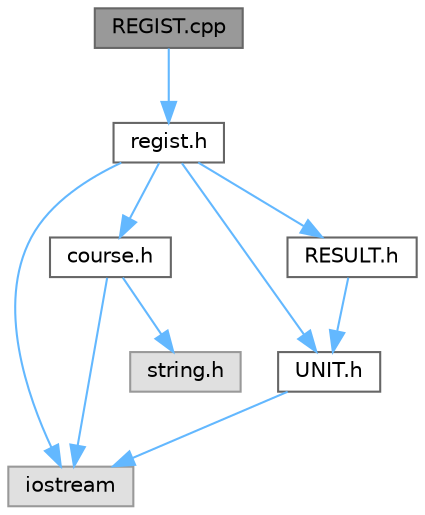 digraph "REGIST.cpp"
{
 // LATEX_PDF_SIZE
  bgcolor="transparent";
  edge [fontname=Helvetica,fontsize=10,labelfontname=Helvetica,labelfontsize=10];
  node [fontname=Helvetica,fontsize=10,shape=box,height=0.2,width=0.4];
  Node1 [label="REGIST.cpp",height=0.2,width=0.4,color="gray40", fillcolor="grey60", style="filled", fontcolor="black",tooltip=" "];
  Node1 -> Node2 [color="steelblue1",style="solid"];
  Node2 [label="regist.h",height=0.2,width=0.4,color="grey40", fillcolor="white", style="filled",URL="$_r_e_g_i_s_t_8h.html",tooltip=" "];
  Node2 -> Node3 [color="steelblue1",style="solid"];
  Node3 [label="iostream",height=0.2,width=0.4,color="grey60", fillcolor="#E0E0E0", style="filled",tooltip=" "];
  Node2 -> Node4 [color="steelblue1",style="solid"];
  Node4 [label="course.h",height=0.2,width=0.4,color="grey40", fillcolor="white", style="filled",URL="$_c_o_u_r_s_e_8h.html",tooltip=" "];
  Node4 -> Node3 [color="steelblue1",style="solid"];
  Node4 -> Node5 [color="steelblue1",style="solid"];
  Node5 [label="string.h",height=0.2,width=0.4,color="grey60", fillcolor="#E0E0E0", style="filled",tooltip=" "];
  Node2 -> Node6 [color="steelblue1",style="solid"];
  Node6 [label="UNIT.h",height=0.2,width=0.4,color="grey40", fillcolor="white", style="filled",URL="$_u_n_i_t_8h.html",tooltip=" "];
  Node6 -> Node3 [color="steelblue1",style="solid"];
  Node2 -> Node7 [color="steelblue1",style="solid"];
  Node7 [label="RESULT.h",height=0.2,width=0.4,color="grey40", fillcolor="white", style="filled",URL="$_r_e_s_u_l_t_8h.html",tooltip=" "];
  Node7 -> Node6 [color="steelblue1",style="solid"];
}
